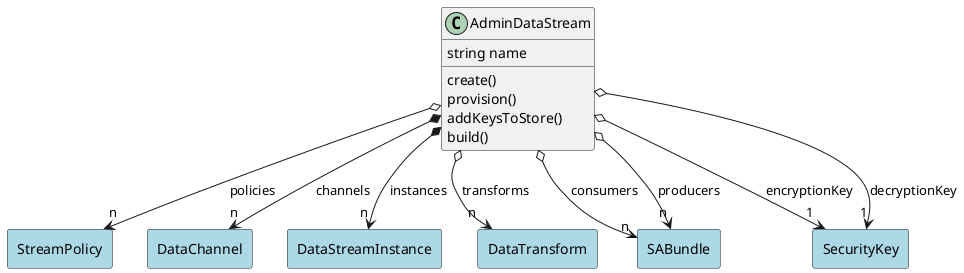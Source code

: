 @startuml

class "AdminDataStream" as Model {
 string name

 create()
 provision()
 addKeysToStore()
 build()

}

rectangle "StreamPolicy" as StreamPolicy #lightblue {
}

Model o--> "n" StreamPolicy : policies


rectangle "DataChannel" as DataChannel #lightblue {
}

Model *--> "n" DataChannel : channels


rectangle "DataStreamInstance" as DataStreamInstance #lightblue {
}

Model *--> "n" DataStreamInstance : instances


rectangle "DataTransform" as DataTransform #lightblue {
}

Model o--> "n" DataTransform : transforms


rectangle "SABundle" as SABundle #lightblue {
}

Model o--> "n" SABundle : consumers


rectangle "SABundle" as SABundle #lightblue {
}

Model o--> "n" SABundle : producers


rectangle "SecurityKey" as SecurityKey #lightblue {
}

Model o--> "1" SecurityKey : encryptionKey


rectangle "SecurityKey" as SecurityKey #lightblue {
}

Model o--> "1" SecurityKey : decryptionKey





@enduml
